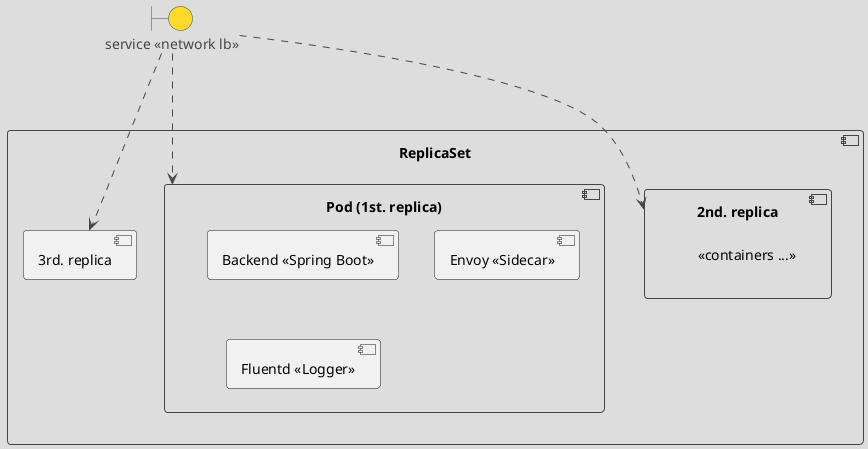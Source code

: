@startuml
!theme toy

component rs as "ReplicaSet"{
    
    component pod as "Pod (1st. replica)"{
        component backend as "Backend <<Spring Boot>>"

        component mesh as "Envoy <<Sidecar>>"

        component other as "Fluentd <<Logger>>"
    }

    component pod2 as "2nd. replica" {
        label "<<containers ...>>"
    }
    component pod3 as "3rd. replica"{
        label "<<containers ...>>"
    }
}

boundary service as "service <<network lb>>"

service ...> pod
service ...> pod2
service ...> pod3

@enduml
